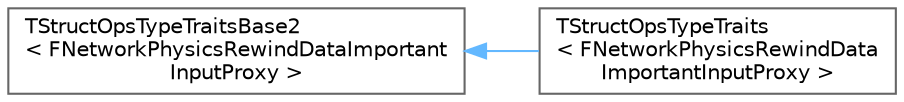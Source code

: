 digraph "Graphical Class Hierarchy"
{
 // INTERACTIVE_SVG=YES
 // LATEX_PDF_SIZE
  bgcolor="transparent";
  edge [fontname=Helvetica,fontsize=10,labelfontname=Helvetica,labelfontsize=10];
  node [fontname=Helvetica,fontsize=10,shape=box,height=0.2,width=0.4];
  rankdir="LR";
  Node0 [id="Node000000",label="TStructOpsTypeTraitsBase2\l\< FNetworkPhysicsRewindDataImportant\lInputProxy \>",height=0.2,width=0.4,color="grey40", fillcolor="white", style="filled",URL="$d9/df0/structTStructOpsTypeTraitsBase2.html",tooltip=" "];
  Node0 -> Node1 [id="edge8669_Node000000_Node000001",dir="back",color="steelblue1",style="solid",tooltip=" "];
  Node1 [id="Node000001",label="TStructOpsTypeTraits\l\< FNetworkPhysicsRewindData\lImportantInputProxy \>",height=0.2,width=0.4,color="grey40", fillcolor="white", style="filled",URL="$d3/d99/structTStructOpsTypeTraits_3_01FNetworkPhysicsRewindDataImportantInputProxy_01_4.html",tooltip="Struct suitable for use as a replicated property to replicate input rewind history."];
}
